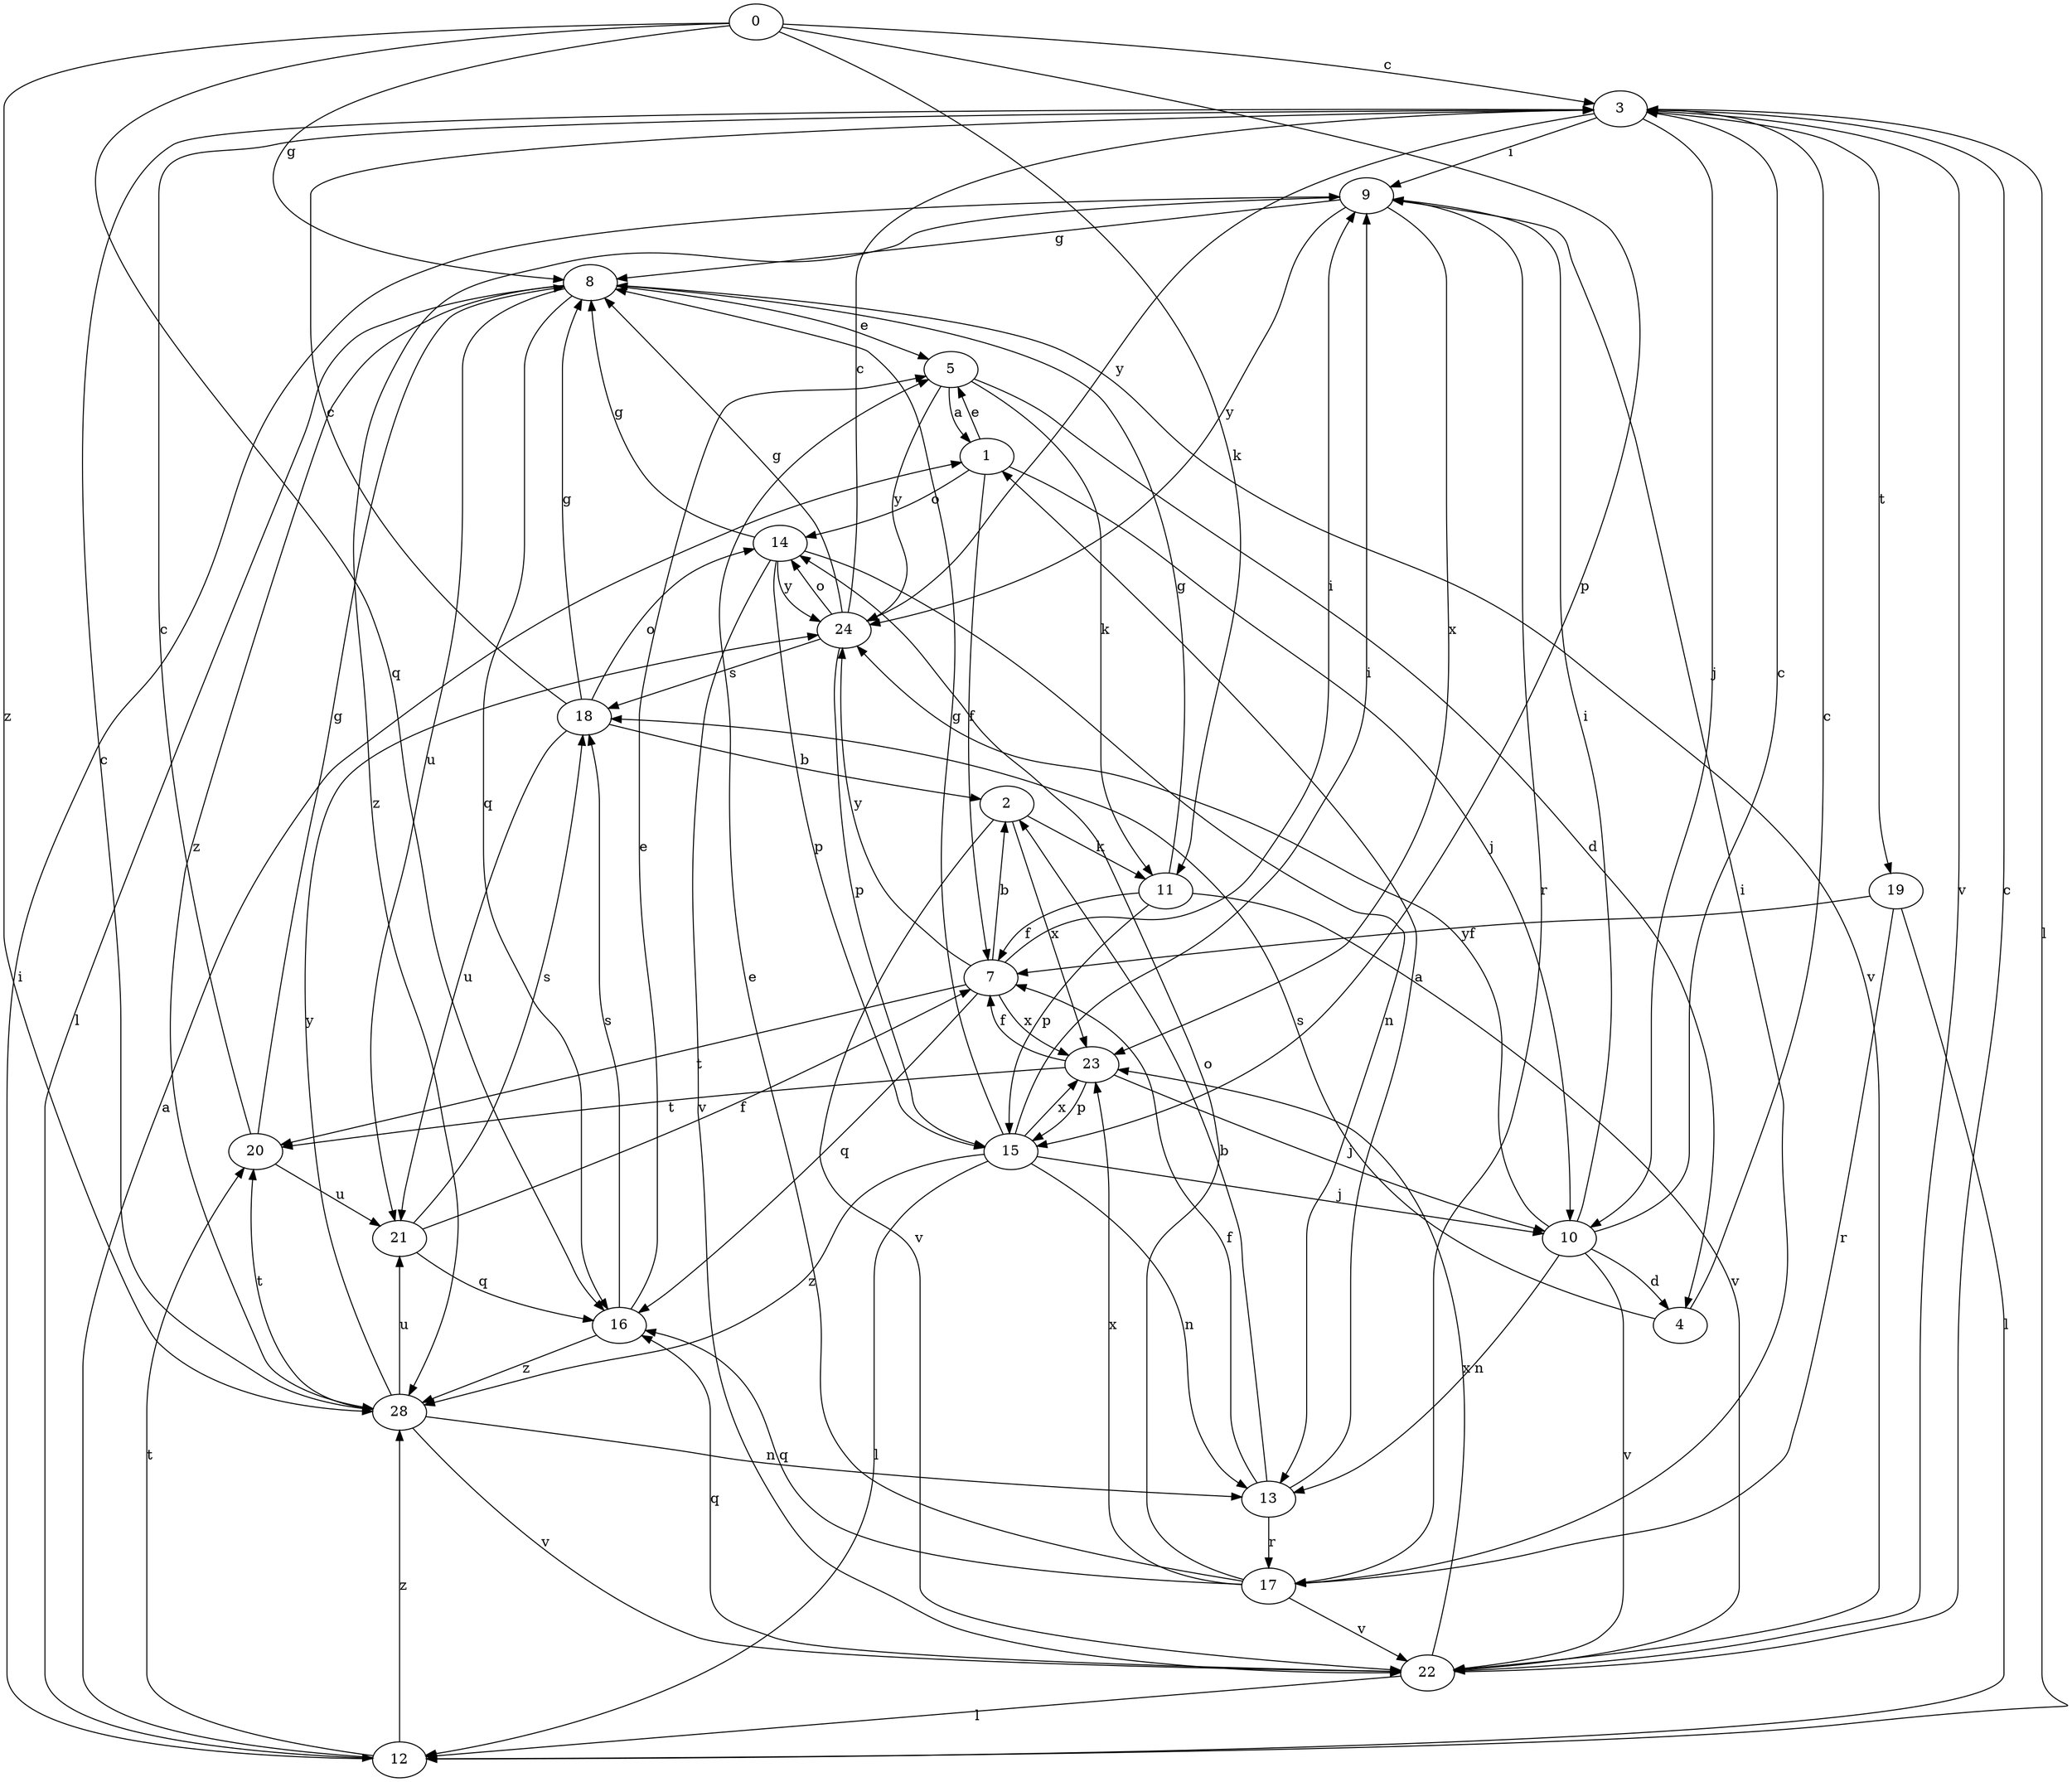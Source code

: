 strict digraph  {
0;
1;
2;
3;
4;
5;
7;
8;
9;
10;
11;
12;
13;
14;
15;
16;
17;
18;
19;
20;
21;
22;
23;
24;
28;
0 -> 3  [label=c];
0 -> 8  [label=g];
0 -> 11  [label=k];
0 -> 15  [label=p];
0 -> 16  [label=q];
0 -> 28  [label=z];
1 -> 5  [label=e];
1 -> 7  [label=f];
1 -> 10  [label=j];
1 -> 14  [label=o];
2 -> 11  [label=k];
2 -> 22  [label=v];
2 -> 23  [label=x];
3 -> 9  [label=i];
3 -> 10  [label=j];
3 -> 12  [label=l];
3 -> 19  [label=t];
3 -> 22  [label=v];
3 -> 24  [label=y];
4 -> 3  [label=c];
4 -> 18  [label=s];
5 -> 1  [label=a];
5 -> 4  [label=d];
5 -> 11  [label=k];
5 -> 24  [label=y];
7 -> 2  [label=b];
7 -> 9  [label=i];
7 -> 16  [label=q];
7 -> 20  [label=t];
7 -> 23  [label=x];
7 -> 24  [label=y];
8 -> 5  [label=e];
8 -> 12  [label=l];
8 -> 16  [label=q];
8 -> 21  [label=u];
8 -> 22  [label=v];
8 -> 28  [label=z];
9 -> 8  [label=g];
9 -> 17  [label=r];
9 -> 23  [label=x];
9 -> 24  [label=y];
9 -> 28  [label=z];
10 -> 3  [label=c];
10 -> 4  [label=d];
10 -> 9  [label=i];
10 -> 13  [label=n];
10 -> 22  [label=v];
10 -> 24  [label=y];
11 -> 7  [label=f];
11 -> 8  [label=g];
11 -> 15  [label=p];
11 -> 22  [label=v];
12 -> 1  [label=a];
12 -> 9  [label=i];
12 -> 20  [label=t];
12 -> 28  [label=z];
13 -> 1  [label=a];
13 -> 2  [label=b];
13 -> 7  [label=f];
13 -> 17  [label=r];
14 -> 8  [label=g];
14 -> 13  [label=n];
14 -> 15  [label=p];
14 -> 22  [label=v];
14 -> 24  [label=y];
15 -> 8  [label=g];
15 -> 9  [label=i];
15 -> 10  [label=j];
15 -> 12  [label=l];
15 -> 13  [label=n];
15 -> 23  [label=x];
15 -> 28  [label=z];
16 -> 5  [label=e];
16 -> 18  [label=s];
16 -> 28  [label=z];
17 -> 5  [label=e];
17 -> 9  [label=i];
17 -> 14  [label=o];
17 -> 16  [label=q];
17 -> 22  [label=v];
17 -> 23  [label=x];
18 -> 2  [label=b];
18 -> 3  [label=c];
18 -> 8  [label=g];
18 -> 14  [label=o];
18 -> 21  [label=u];
19 -> 7  [label=f];
19 -> 12  [label=l];
19 -> 17  [label=r];
20 -> 3  [label=c];
20 -> 8  [label=g];
20 -> 21  [label=u];
21 -> 7  [label=f];
21 -> 16  [label=q];
21 -> 18  [label=s];
22 -> 3  [label=c];
22 -> 12  [label=l];
22 -> 16  [label=q];
22 -> 23  [label=x];
23 -> 7  [label=f];
23 -> 10  [label=j];
23 -> 15  [label=p];
23 -> 20  [label=t];
24 -> 3  [label=c];
24 -> 8  [label=g];
24 -> 14  [label=o];
24 -> 15  [label=p];
24 -> 18  [label=s];
28 -> 3  [label=c];
28 -> 13  [label=n];
28 -> 20  [label=t];
28 -> 21  [label=u];
28 -> 22  [label=v];
28 -> 24  [label=y];
}
